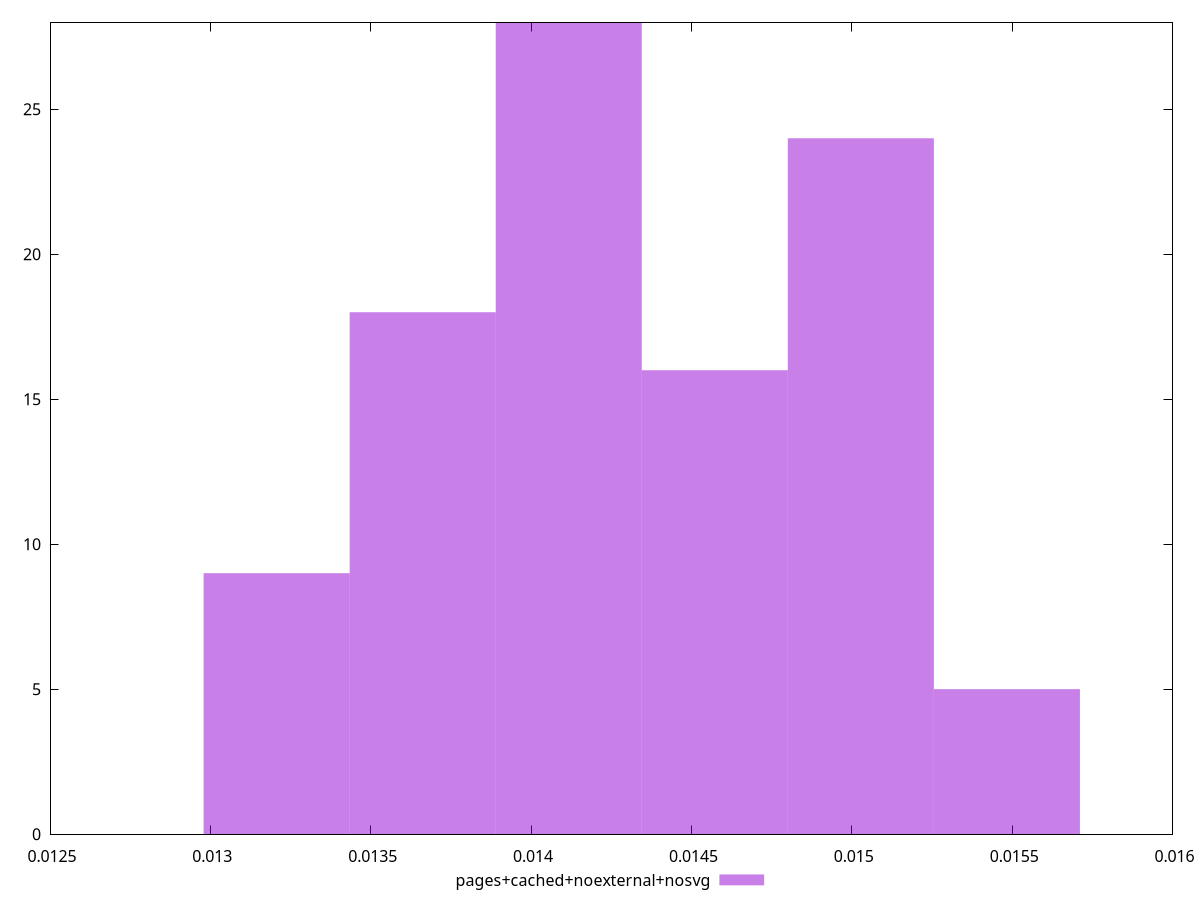 $_pagesCachedNoexternalNosvg <<EOF
0.014572851678072946 16
0.013662048448193386 18
0.014117450063133167 28
0.015028253293012725 24
0.013206646833253607 9
0.015483654907952506 5
EOF
set key outside below
set terminal pngcairo
set output "report_00006_2020-11-02T20-21-41.718Z/largest-contentful-paint/pages+cached+noexternal+nosvg//hist.png"
set yrange [0:28]
set boxwidth 0.00045540161493977957
set style fill transparent solid 0.5 noborder
plot $_pagesCachedNoexternalNosvg title "pages+cached+noexternal+nosvg" with boxes ,
